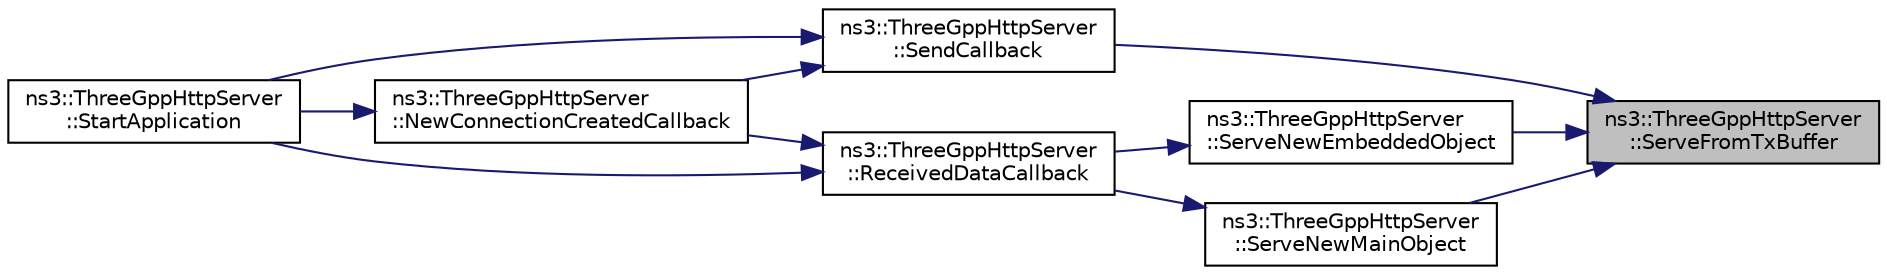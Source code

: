 digraph "ns3::ThreeGppHttpServer::ServeFromTxBuffer"
{
 // LATEX_PDF_SIZE
  edge [fontname="Helvetica",fontsize="10",labelfontname="Helvetica",labelfontsize="10"];
  node [fontname="Helvetica",fontsize="10",shape=record];
  rankdir="RL";
  Node1 [label="ns3::ThreeGppHttpServer\l::ServeFromTxBuffer",height=0.2,width=0.4,color="black", fillcolor="grey75", style="filled", fontcolor="black",tooltip="Creates a packet out of a pending object in the Tx buffer send it over the given socket."];
  Node1 -> Node2 [dir="back",color="midnightblue",fontsize="10",style="solid",fontname="Helvetica"];
  Node2 [label="ns3::ThreeGppHttpServer\l::SendCallback",height=0.2,width=0.4,color="black", fillcolor="white", style="filled",URL="$classns3_1_1_three_gpp_http_server.html#a80a6edda2c6eca47ff1004ea40c3f63d",tooltip="Invoked when more buffer space for transmission is added to a socket."];
  Node2 -> Node3 [dir="back",color="midnightblue",fontsize="10",style="solid",fontname="Helvetica"];
  Node3 [label="ns3::ThreeGppHttpServer\l::NewConnectionCreatedCallback",height=0.2,width=0.4,color="black", fillcolor="white", style="filled",URL="$classns3_1_1_three_gpp_http_server.html#ada1cc6cd2df2e880efcc526f4441927a",tooltip="Invoked when a new connection has been established."];
  Node3 -> Node4 [dir="back",color="midnightblue",fontsize="10",style="solid",fontname="Helvetica"];
  Node4 [label="ns3::ThreeGppHttpServer\l::StartApplication",height=0.2,width=0.4,color="black", fillcolor="white", style="filled",URL="$classns3_1_1_three_gpp_http_server.html#a544fd4b36563a365fbd7013dc88c3bf0",tooltip="Application specific startup code."];
  Node2 -> Node4 [dir="back",color="midnightblue",fontsize="10",style="solid",fontname="Helvetica"];
  Node1 -> Node5 [dir="back",color="midnightblue",fontsize="10",style="solid",fontname="Helvetica"];
  Node5 [label="ns3::ThreeGppHttpServer\l::ServeNewEmbeddedObject",height=0.2,width=0.4,color="black", fillcolor="white", style="filled",URL="$classns3_1_1_three_gpp_http_server.html#a7541fac4b55a577991518f2db5877d85",tooltip="Generates a new embedded object and push it into the Tx buffer."];
  Node5 -> Node6 [dir="back",color="midnightblue",fontsize="10",style="solid",fontname="Helvetica"];
  Node6 [label="ns3::ThreeGppHttpServer\l::ReceivedDataCallback",height=0.2,width=0.4,color="black", fillcolor="white", style="filled",URL="$classns3_1_1_three_gpp_http_server.html#a482298aa6b8959c769244ff7a795b9af",tooltip="Invoked when m_initialSocket receives some packet data."];
  Node6 -> Node3 [dir="back",color="midnightblue",fontsize="10",style="solid",fontname="Helvetica"];
  Node6 -> Node4 [dir="back",color="midnightblue",fontsize="10",style="solid",fontname="Helvetica"];
  Node1 -> Node7 [dir="back",color="midnightblue",fontsize="10",style="solid",fontname="Helvetica"];
  Node7 [label="ns3::ThreeGppHttpServer\l::ServeNewMainObject",height=0.2,width=0.4,color="black", fillcolor="white", style="filled",URL="$classns3_1_1_three_gpp_http_server.html#a522c4a4a11d0caa4cae5b11288fe3e61",tooltip="Generates a new main object and push it into the Tx buffer."];
  Node7 -> Node6 [dir="back",color="midnightblue",fontsize="10",style="solid",fontname="Helvetica"];
}
